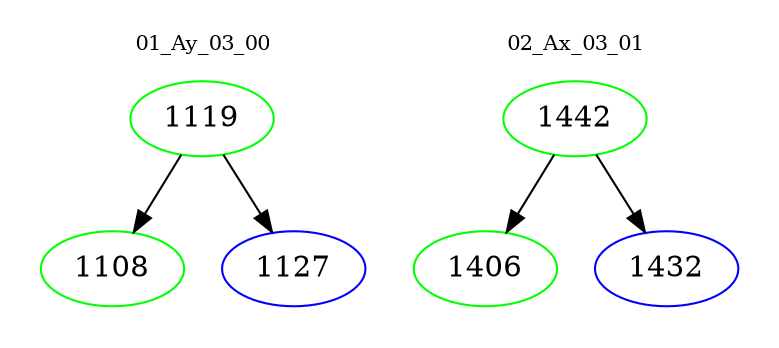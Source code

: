 digraph{
subgraph cluster_0 {
color = white
label = "01_Ay_03_00";
fontsize=10;
T0_1119 [label="1119", color="green"]
T0_1119 -> T0_1108 [color="black"]
T0_1108 [label="1108", color="green"]
T0_1119 -> T0_1127 [color="black"]
T0_1127 [label="1127", color="blue"]
}
subgraph cluster_1 {
color = white
label = "02_Ax_03_01";
fontsize=10;
T1_1442 [label="1442", color="green"]
T1_1442 -> T1_1406 [color="black"]
T1_1406 [label="1406", color="green"]
T1_1442 -> T1_1432 [color="black"]
T1_1432 [label="1432", color="blue"]
}
}
